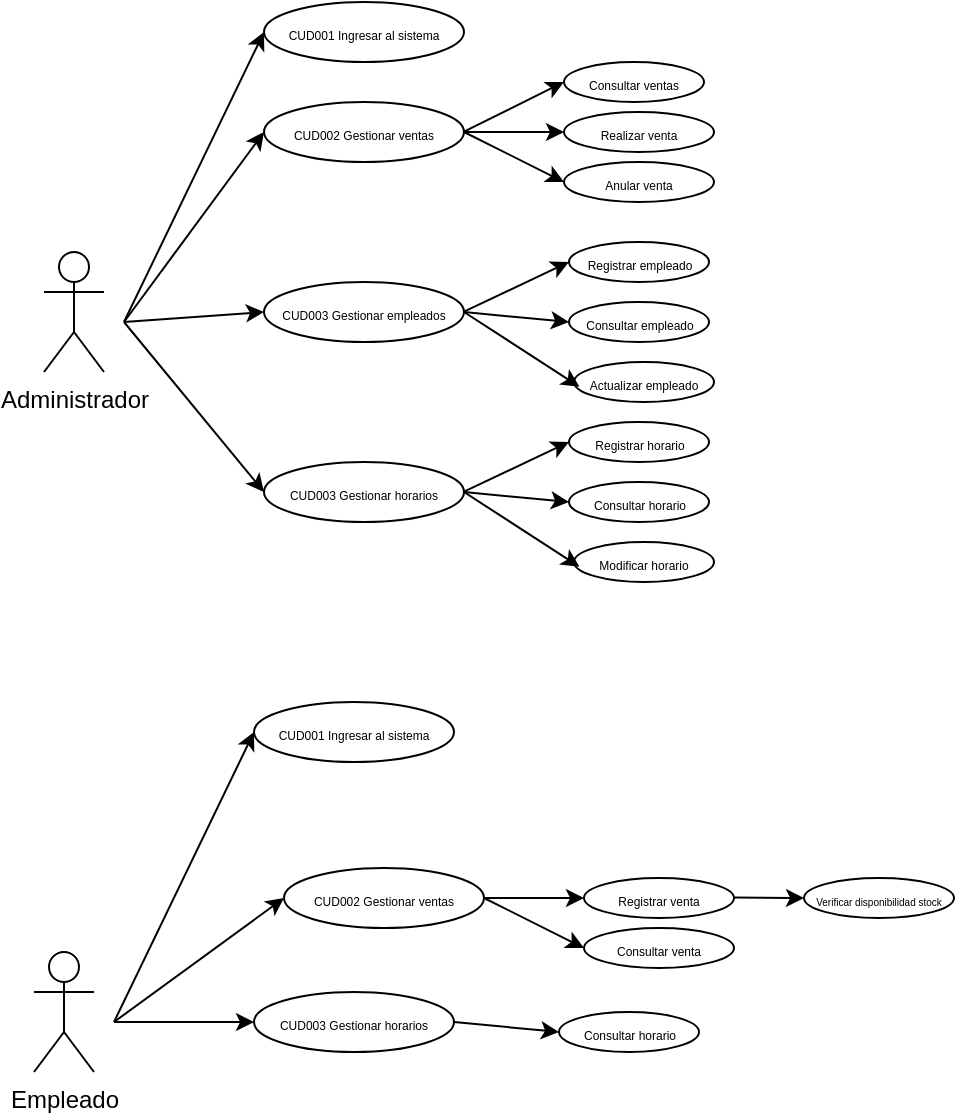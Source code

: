 <mxfile version="26.1.0">
  <diagram name="Page-1" id="V_vD3ZpPkpMUZe6Rr-mx">
    <mxGraphModel dx="515" dy="339" grid="1" gridSize="10" guides="1" tooltips="1" connect="1" arrows="1" fold="1" page="1" pageScale="1" pageWidth="850" pageHeight="1100" math="0" shadow="0">
      <root>
        <mxCell id="0" />
        <mxCell id="1" parent="0" />
        <mxCell id="tsfCPLSaw8EtS1SLrKBW-1" value="Administrador" style="shape=umlActor;verticalLabelPosition=bottom;verticalAlign=top;html=1;outlineConnect=0;" vertex="1" parent="1">
          <mxGeometry x="80" y="215" width="30" height="60" as="geometry" />
        </mxCell>
        <mxCell id="tsfCPLSaw8EtS1SLrKBW-2" value="&lt;font style=&quot;font-size: 6px;&quot;&gt;CUD001 Ingresar al sistema&lt;/font&gt;" style="ellipse;whiteSpace=wrap;html=1;" vertex="1" parent="1">
          <mxGeometry x="190" y="90" width="100" height="30" as="geometry" />
        </mxCell>
        <mxCell id="tsfCPLSaw8EtS1SLrKBW-3" value="&lt;span style=&quot;font-size: 6px;&quot;&gt;CUD002 Gestionar ventas&lt;/span&gt;" style="ellipse;whiteSpace=wrap;html=1;" vertex="1" parent="1">
          <mxGeometry x="190" y="140" width="100" height="30" as="geometry" />
        </mxCell>
        <mxCell id="tsfCPLSaw8EtS1SLrKBW-4" value="&lt;span style=&quot;font-size: 6px;&quot;&gt;CUD003 Gestionar empleados&lt;/span&gt;" style="ellipse;whiteSpace=wrap;html=1;" vertex="1" parent="1">
          <mxGeometry x="190" y="230" width="100" height="30" as="geometry" />
        </mxCell>
        <mxCell id="tsfCPLSaw8EtS1SLrKBW-5" value="&lt;span style=&quot;font-size: 6px;&quot;&gt;CUD003 Gestionar horarios&lt;/span&gt;" style="ellipse;whiteSpace=wrap;html=1;" vertex="1" parent="1">
          <mxGeometry x="190" y="320" width="100" height="30" as="geometry" />
        </mxCell>
        <mxCell id="tsfCPLSaw8EtS1SLrKBW-6" value="&lt;span style=&quot;font-size: 6px;&quot;&gt;Consultar ventas&lt;/span&gt;" style="ellipse;whiteSpace=wrap;html=1;" vertex="1" parent="1">
          <mxGeometry x="340" y="120" width="70" height="20" as="geometry" />
        </mxCell>
        <mxCell id="tsfCPLSaw8EtS1SLrKBW-7" value="&lt;span style=&quot;font-size: 6px;&quot;&gt;Realizar venta&lt;/span&gt;" style="ellipse;whiteSpace=wrap;html=1;" vertex="1" parent="1">
          <mxGeometry x="340" y="145" width="75" height="20" as="geometry" />
        </mxCell>
        <mxCell id="tsfCPLSaw8EtS1SLrKBW-8" value="&lt;span style=&quot;font-size: 6px;&quot;&gt;Anular venta&lt;/span&gt;" style="ellipse;whiteSpace=wrap;html=1;" vertex="1" parent="1">
          <mxGeometry x="340" y="170" width="75" height="20" as="geometry" />
        </mxCell>
        <mxCell id="tsfCPLSaw8EtS1SLrKBW-9" value="" style="endArrow=classic;html=1;rounded=0;entryX=0;entryY=0.5;entryDx=0;entryDy=0;exitX=1;exitY=0.5;exitDx=0;exitDy=0;" edge="1" parent="1" source="tsfCPLSaw8EtS1SLrKBW-3" target="tsfCPLSaw8EtS1SLrKBW-8">
          <mxGeometry width="50" height="50" relative="1" as="geometry">
            <mxPoint x="260" y="220" as="sourcePoint" />
            <mxPoint x="310" y="170" as="targetPoint" />
          </mxGeometry>
        </mxCell>
        <mxCell id="tsfCPLSaw8EtS1SLrKBW-10" value="" style="endArrow=classic;html=1;rounded=0;entryX=0;entryY=0.5;entryDx=0;entryDy=0;exitX=1;exitY=0.5;exitDx=0;exitDy=0;" edge="1" parent="1" source="tsfCPLSaw8EtS1SLrKBW-3">
          <mxGeometry width="50" height="50" relative="1" as="geometry">
            <mxPoint x="290" y="130" as="sourcePoint" />
            <mxPoint x="340" y="155" as="targetPoint" />
          </mxGeometry>
        </mxCell>
        <mxCell id="tsfCPLSaw8EtS1SLrKBW-11" value="" style="endArrow=classic;html=1;rounded=0;entryX=0;entryY=0.5;entryDx=0;entryDy=0;exitX=1;exitY=0.5;exitDx=0;exitDy=0;" edge="1" parent="1" target="tsfCPLSaw8EtS1SLrKBW-6">
          <mxGeometry width="50" height="50" relative="1" as="geometry">
            <mxPoint x="290" y="154.8" as="sourcePoint" />
            <mxPoint x="340" y="154.8" as="targetPoint" />
          </mxGeometry>
        </mxCell>
        <mxCell id="tsfCPLSaw8EtS1SLrKBW-12" value="&lt;span style=&quot;font-size: 6px;&quot;&gt;Registrar empleado&lt;/span&gt;" style="ellipse;whiteSpace=wrap;html=1;" vertex="1" parent="1">
          <mxGeometry x="342.5" y="210" width="70" height="20" as="geometry" />
        </mxCell>
        <mxCell id="tsfCPLSaw8EtS1SLrKBW-13" value="&lt;span style=&quot;font-size: 6px;&quot;&gt;Consultar&lt;/span&gt;&lt;span style=&quot;font-size: 6px; background-color: transparent; color: light-dark(rgb(0, 0, 0), rgb(255, 255, 255));&quot;&gt;&amp;nbsp;empleado&lt;/span&gt;" style="ellipse;whiteSpace=wrap;html=1;" vertex="1" parent="1">
          <mxGeometry x="342.5" y="240" width="70" height="20" as="geometry" />
        </mxCell>
        <mxCell id="tsfCPLSaw8EtS1SLrKBW-14" value="&lt;span style=&quot;font-size: 6px;&quot;&gt;Actualizar empleado&lt;/span&gt;" style="ellipse;whiteSpace=wrap;html=1;" vertex="1" parent="1">
          <mxGeometry x="345" y="270" width="70" height="20" as="geometry" />
        </mxCell>
        <mxCell id="tsfCPLSaw8EtS1SLrKBW-15" value="" style="endArrow=classic;html=1;rounded=0;entryX=0.039;entryY=0.619;entryDx=0;entryDy=0;exitX=1;exitY=0.5;exitDx=0;exitDy=0;entryPerimeter=0;" edge="1" parent="1" target="tsfCPLSaw8EtS1SLrKBW-14">
          <mxGeometry width="50" height="50" relative="1" as="geometry">
            <mxPoint x="290" y="245" as="sourcePoint" />
            <mxPoint x="340" y="270" as="targetPoint" />
          </mxGeometry>
        </mxCell>
        <mxCell id="tsfCPLSaw8EtS1SLrKBW-16" value="" style="endArrow=classic;html=1;rounded=0;entryX=0;entryY=0.5;entryDx=0;entryDy=0;exitX=1;exitY=0.5;exitDx=0;exitDy=0;" edge="1" parent="1" target="tsfCPLSaw8EtS1SLrKBW-13">
          <mxGeometry width="50" height="50" relative="1" as="geometry">
            <mxPoint x="290" y="245" as="sourcePoint" />
            <mxPoint x="340" y="245" as="targetPoint" />
          </mxGeometry>
        </mxCell>
        <mxCell id="tsfCPLSaw8EtS1SLrKBW-17" value="" style="endArrow=classic;html=1;rounded=0;entryX=0;entryY=0.5;entryDx=0;entryDy=0;exitX=1;exitY=0.5;exitDx=0;exitDy=0;" edge="1" parent="1" target="tsfCPLSaw8EtS1SLrKBW-12">
          <mxGeometry width="50" height="50" relative="1" as="geometry">
            <mxPoint x="290" y="244.8" as="sourcePoint" />
            <mxPoint x="340" y="220" as="targetPoint" />
          </mxGeometry>
        </mxCell>
        <mxCell id="tsfCPLSaw8EtS1SLrKBW-18" value="&lt;span style=&quot;font-size: 6px;&quot;&gt;Registrar horario&lt;/span&gt;" style="ellipse;whiteSpace=wrap;html=1;" vertex="1" parent="1">
          <mxGeometry x="342.5" y="300" width="70" height="20" as="geometry" />
        </mxCell>
        <mxCell id="tsfCPLSaw8EtS1SLrKBW-19" value="&lt;span style=&quot;font-size: 6px;&quot;&gt;Consultar horario&lt;/span&gt;" style="ellipse;whiteSpace=wrap;html=1;" vertex="1" parent="1">
          <mxGeometry x="342.5" y="330" width="70" height="20" as="geometry" />
        </mxCell>
        <mxCell id="tsfCPLSaw8EtS1SLrKBW-20" value="&lt;span style=&quot;font-size: 6px;&quot;&gt;Modificar horario&lt;/span&gt;" style="ellipse;whiteSpace=wrap;html=1;" vertex="1" parent="1">
          <mxGeometry x="345" y="360" width="70" height="20" as="geometry" />
        </mxCell>
        <mxCell id="tsfCPLSaw8EtS1SLrKBW-21" value="" style="endArrow=classic;html=1;rounded=0;entryX=0.039;entryY=0.619;entryDx=0;entryDy=0;exitX=1;exitY=0.5;exitDx=0;exitDy=0;entryPerimeter=0;" edge="1" parent="1" target="tsfCPLSaw8EtS1SLrKBW-20">
          <mxGeometry width="50" height="50" relative="1" as="geometry">
            <mxPoint x="290" y="335" as="sourcePoint" />
            <mxPoint x="340" y="360" as="targetPoint" />
          </mxGeometry>
        </mxCell>
        <mxCell id="tsfCPLSaw8EtS1SLrKBW-22" value="" style="endArrow=classic;html=1;rounded=0;entryX=0;entryY=0.5;entryDx=0;entryDy=0;exitX=1;exitY=0.5;exitDx=0;exitDy=0;" edge="1" parent="1" target="tsfCPLSaw8EtS1SLrKBW-19">
          <mxGeometry width="50" height="50" relative="1" as="geometry">
            <mxPoint x="290" y="335" as="sourcePoint" />
            <mxPoint x="340" y="335" as="targetPoint" />
          </mxGeometry>
        </mxCell>
        <mxCell id="tsfCPLSaw8EtS1SLrKBW-23" value="" style="endArrow=classic;html=1;rounded=0;entryX=0;entryY=0.5;entryDx=0;entryDy=0;exitX=1;exitY=0.5;exitDx=0;exitDy=0;" edge="1" parent="1" target="tsfCPLSaw8EtS1SLrKBW-18">
          <mxGeometry width="50" height="50" relative="1" as="geometry">
            <mxPoint x="290" y="334.8" as="sourcePoint" />
            <mxPoint x="340" y="310" as="targetPoint" />
          </mxGeometry>
        </mxCell>
        <mxCell id="tsfCPLSaw8EtS1SLrKBW-24" value="" style="endArrow=classic;html=1;rounded=0;entryX=0;entryY=0.5;entryDx=0;entryDy=0;" edge="1" parent="1" target="tsfCPLSaw8EtS1SLrKBW-2">
          <mxGeometry width="50" height="50" relative="1" as="geometry">
            <mxPoint x="120" y="250" as="sourcePoint" />
            <mxPoint x="170" y="190" as="targetPoint" />
          </mxGeometry>
        </mxCell>
        <mxCell id="tsfCPLSaw8EtS1SLrKBW-25" value="" style="endArrow=classic;html=1;rounded=0;entryX=0;entryY=0.5;entryDx=0;entryDy=0;" edge="1" parent="1" target="tsfCPLSaw8EtS1SLrKBW-3">
          <mxGeometry width="50" height="50" relative="1" as="geometry">
            <mxPoint x="120" y="250" as="sourcePoint" />
            <mxPoint x="200" y="115" as="targetPoint" />
          </mxGeometry>
        </mxCell>
        <mxCell id="tsfCPLSaw8EtS1SLrKBW-26" value="" style="endArrow=classic;html=1;rounded=0;entryX=0;entryY=0.5;entryDx=0;entryDy=0;" edge="1" parent="1" target="tsfCPLSaw8EtS1SLrKBW-4">
          <mxGeometry width="50" height="50" relative="1" as="geometry">
            <mxPoint x="120" y="250" as="sourcePoint" />
            <mxPoint x="210" y="125" as="targetPoint" />
          </mxGeometry>
        </mxCell>
        <mxCell id="tsfCPLSaw8EtS1SLrKBW-27" value="" style="endArrow=classic;html=1;rounded=0;entryX=0;entryY=0.5;entryDx=0;entryDy=0;" edge="1" parent="1" target="tsfCPLSaw8EtS1SLrKBW-5">
          <mxGeometry width="50" height="50" relative="1" as="geometry">
            <mxPoint x="120" y="250" as="sourcePoint" />
            <mxPoint x="220" y="135" as="targetPoint" />
          </mxGeometry>
        </mxCell>
        <mxCell id="tsfCPLSaw8EtS1SLrKBW-28" value="Empleado" style="shape=umlActor;verticalLabelPosition=bottom;verticalAlign=top;html=1;outlineConnect=0;" vertex="1" parent="1">
          <mxGeometry x="75" y="565" width="30" height="60" as="geometry" />
        </mxCell>
        <mxCell id="tsfCPLSaw8EtS1SLrKBW-29" value="&lt;font style=&quot;font-size: 6px;&quot;&gt;CUD001 Ingresar al sistema&lt;/font&gt;" style="ellipse;whiteSpace=wrap;html=1;" vertex="1" parent="1">
          <mxGeometry x="185" y="440" width="100" height="30" as="geometry" />
        </mxCell>
        <mxCell id="tsfCPLSaw8EtS1SLrKBW-30" value="&lt;span style=&quot;font-size: 6px;&quot;&gt;CUD002 Gestionar ventas&lt;/span&gt;" style="ellipse;whiteSpace=wrap;html=1;" vertex="1" parent="1">
          <mxGeometry x="200" y="523" width="100" height="30" as="geometry" />
        </mxCell>
        <mxCell id="tsfCPLSaw8EtS1SLrKBW-32" value="&lt;span style=&quot;font-size: 6px;&quot;&gt;CUD003 Gestionar horarios&lt;/span&gt;" style="ellipse;whiteSpace=wrap;html=1;" vertex="1" parent="1">
          <mxGeometry x="185" y="585" width="100" height="30" as="geometry" />
        </mxCell>
        <mxCell id="tsfCPLSaw8EtS1SLrKBW-34" value="&lt;span style=&quot;font-size: 6px;&quot;&gt;Registrar venta&lt;/span&gt;" style="ellipse;whiteSpace=wrap;html=1;" vertex="1" parent="1">
          <mxGeometry x="350" y="528" width="75" height="20" as="geometry" />
        </mxCell>
        <mxCell id="tsfCPLSaw8EtS1SLrKBW-35" value="&lt;span style=&quot;font-size: 6px;&quot;&gt;Consultar venta&lt;/span&gt;" style="ellipse;whiteSpace=wrap;html=1;" vertex="1" parent="1">
          <mxGeometry x="350" y="553" width="75" height="20" as="geometry" />
        </mxCell>
        <mxCell id="tsfCPLSaw8EtS1SLrKBW-36" value="" style="endArrow=classic;html=1;rounded=0;entryX=0;entryY=0.5;entryDx=0;entryDy=0;exitX=1;exitY=0.5;exitDx=0;exitDy=0;" edge="1" parent="1" target="tsfCPLSaw8EtS1SLrKBW-35">
          <mxGeometry width="50" height="50" relative="1" as="geometry">
            <mxPoint x="300" y="538" as="sourcePoint" />
            <mxPoint x="320" y="553" as="targetPoint" />
          </mxGeometry>
        </mxCell>
        <mxCell id="tsfCPLSaw8EtS1SLrKBW-37" value="" style="endArrow=classic;html=1;rounded=0;entryX=0;entryY=0.5;entryDx=0;entryDy=0;exitX=1;exitY=0.5;exitDx=0;exitDy=0;" edge="1" parent="1">
          <mxGeometry width="50" height="50" relative="1" as="geometry">
            <mxPoint x="300" y="538" as="sourcePoint" />
            <mxPoint x="350" y="538" as="targetPoint" />
          </mxGeometry>
        </mxCell>
        <mxCell id="tsfCPLSaw8EtS1SLrKBW-46" value="&lt;span style=&quot;font-size: 6px;&quot;&gt;Consultar horario&lt;/span&gt;" style="ellipse;whiteSpace=wrap;html=1;" vertex="1" parent="1">
          <mxGeometry x="337.5" y="595" width="70" height="20" as="geometry" />
        </mxCell>
        <mxCell id="tsfCPLSaw8EtS1SLrKBW-49" value="" style="endArrow=classic;html=1;rounded=0;entryX=0;entryY=0.5;entryDx=0;entryDy=0;exitX=1;exitY=0.5;exitDx=0;exitDy=0;" edge="1" parent="1" target="tsfCPLSaw8EtS1SLrKBW-46">
          <mxGeometry width="50" height="50" relative="1" as="geometry">
            <mxPoint x="285" y="600" as="sourcePoint" />
            <mxPoint x="335" y="600" as="targetPoint" />
          </mxGeometry>
        </mxCell>
        <mxCell id="tsfCPLSaw8EtS1SLrKBW-51" value="" style="endArrow=classic;html=1;rounded=0;entryX=0;entryY=0.5;entryDx=0;entryDy=0;" edge="1" parent="1" target="tsfCPLSaw8EtS1SLrKBW-29">
          <mxGeometry width="50" height="50" relative="1" as="geometry">
            <mxPoint x="115" y="600" as="sourcePoint" />
            <mxPoint x="165" y="540" as="targetPoint" />
          </mxGeometry>
        </mxCell>
        <mxCell id="tsfCPLSaw8EtS1SLrKBW-52" value="" style="endArrow=classic;html=1;rounded=0;entryX=0;entryY=0.5;entryDx=0;entryDy=0;" edge="1" parent="1" target="tsfCPLSaw8EtS1SLrKBW-30">
          <mxGeometry width="50" height="50" relative="1" as="geometry">
            <mxPoint x="115" y="600" as="sourcePoint" />
            <mxPoint x="195" y="465" as="targetPoint" />
          </mxGeometry>
        </mxCell>
        <mxCell id="tsfCPLSaw8EtS1SLrKBW-54" value="" style="endArrow=classic;html=1;rounded=0;entryX=0;entryY=0.5;entryDx=0;entryDy=0;" edge="1" parent="1" target="tsfCPLSaw8EtS1SLrKBW-32">
          <mxGeometry width="50" height="50" relative="1" as="geometry">
            <mxPoint x="115" y="600" as="sourcePoint" />
            <mxPoint x="215" y="485" as="targetPoint" />
          </mxGeometry>
        </mxCell>
        <mxCell id="tsfCPLSaw8EtS1SLrKBW-55" value="&lt;font style=&quot;font-size: 5px;&quot;&gt;Verificar disponibilidad stock&lt;/font&gt;" style="ellipse;whiteSpace=wrap;html=1;" vertex="1" parent="1">
          <mxGeometry x="460" y="528" width="75" height="20" as="geometry" />
        </mxCell>
        <mxCell id="tsfCPLSaw8EtS1SLrKBW-57" value="" style="endArrow=classic;html=1;rounded=0;entryX=0;entryY=0.5;entryDx=0;entryDy=0;exitX=1;exitY=0.5;exitDx=0;exitDy=0;" edge="1" parent="1" target="tsfCPLSaw8EtS1SLrKBW-55">
          <mxGeometry width="50" height="50" relative="1" as="geometry">
            <mxPoint x="425" y="537.8" as="sourcePoint" />
            <mxPoint x="455.0" y="533" as="targetPoint" />
          </mxGeometry>
        </mxCell>
      </root>
    </mxGraphModel>
  </diagram>
</mxfile>
